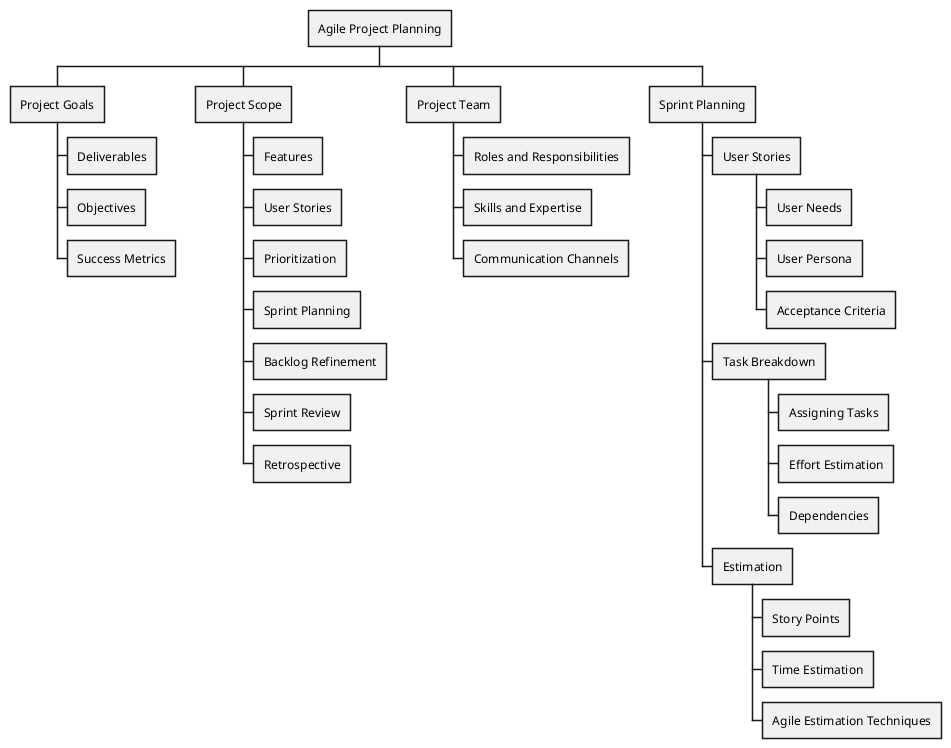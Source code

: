 'http://www.plantuml.com/plantuml/uml/SyfFKj2rKt3CoKnELR1Io4ZDoSa70000'
@startwbs
* Agile Project Planning
** Project Goals
*** Deliverables
*** Objectives
*** Success Metrics
** Project Scope
*** Features
*** User Stories
*** Prioritization
*** Sprint Planning
*** Backlog Refinement
*** Sprint Review
*** Retrospective
** Project Team
*** Roles and Responsibilities
*** Skills and Expertise
*** Communication Channels
** Sprint Planning
*** User Stories
**** User Needs
**** User Persona
**** Acceptance Criteria
*** Task Breakdown
**** Assigning Tasks
**** Effort Estimation
**** Dependencies
*** Estimation
**** Story Points
**** Time Estimation
**** Agile Estimation Techniques
@endwbs
